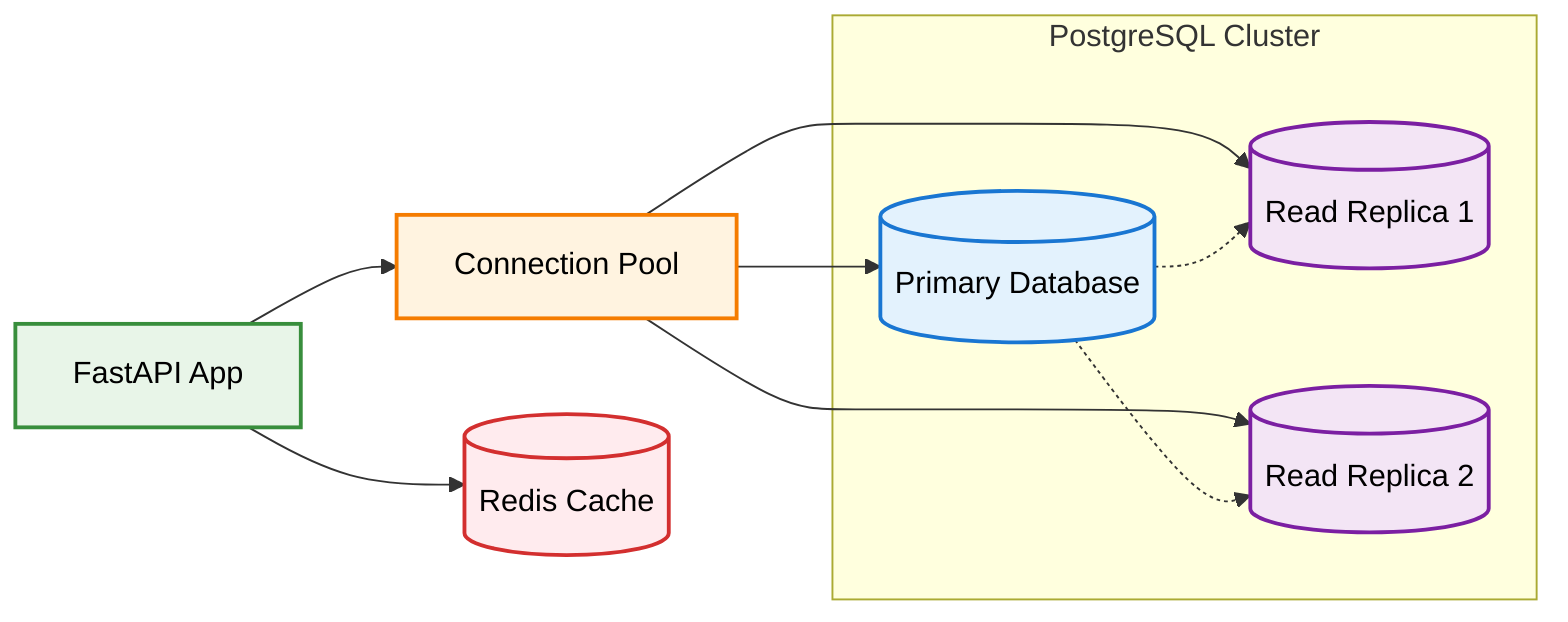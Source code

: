 graph LR
    App[FastAPI App]:::application --> Pool[Connection Pool]:::pool
    Pool --> Primary[(Primary Database)]:::primary
    Pool --> Read1[(Read Replica 1)]:::replica
    Pool --> Read2[(Read Replica 2)]:::replica

    App --> Redis[(Redis Cache)]:::cache

    subgraph "PostgreSQL Cluster"
        Primary
        Primary -.-> Read1
        Primary -.-> Read2
    end

    classDef application fill:#e8f5e8,stroke:#388e3c,stroke-width:2px,color:#000
    classDef pool fill:#fff3e0,stroke:#f57c00,stroke-width:2px,color:#000
    classDef primary fill:#e3f2fd,stroke:#1976d2,stroke-width:2px,color:#000
    classDef replica fill:#f3e5f5,stroke:#7b1fa2,stroke-width:2px,color:#000
    classDef cache fill:#ffebee,stroke:#d32f2f,stroke-width:2px,color:#000